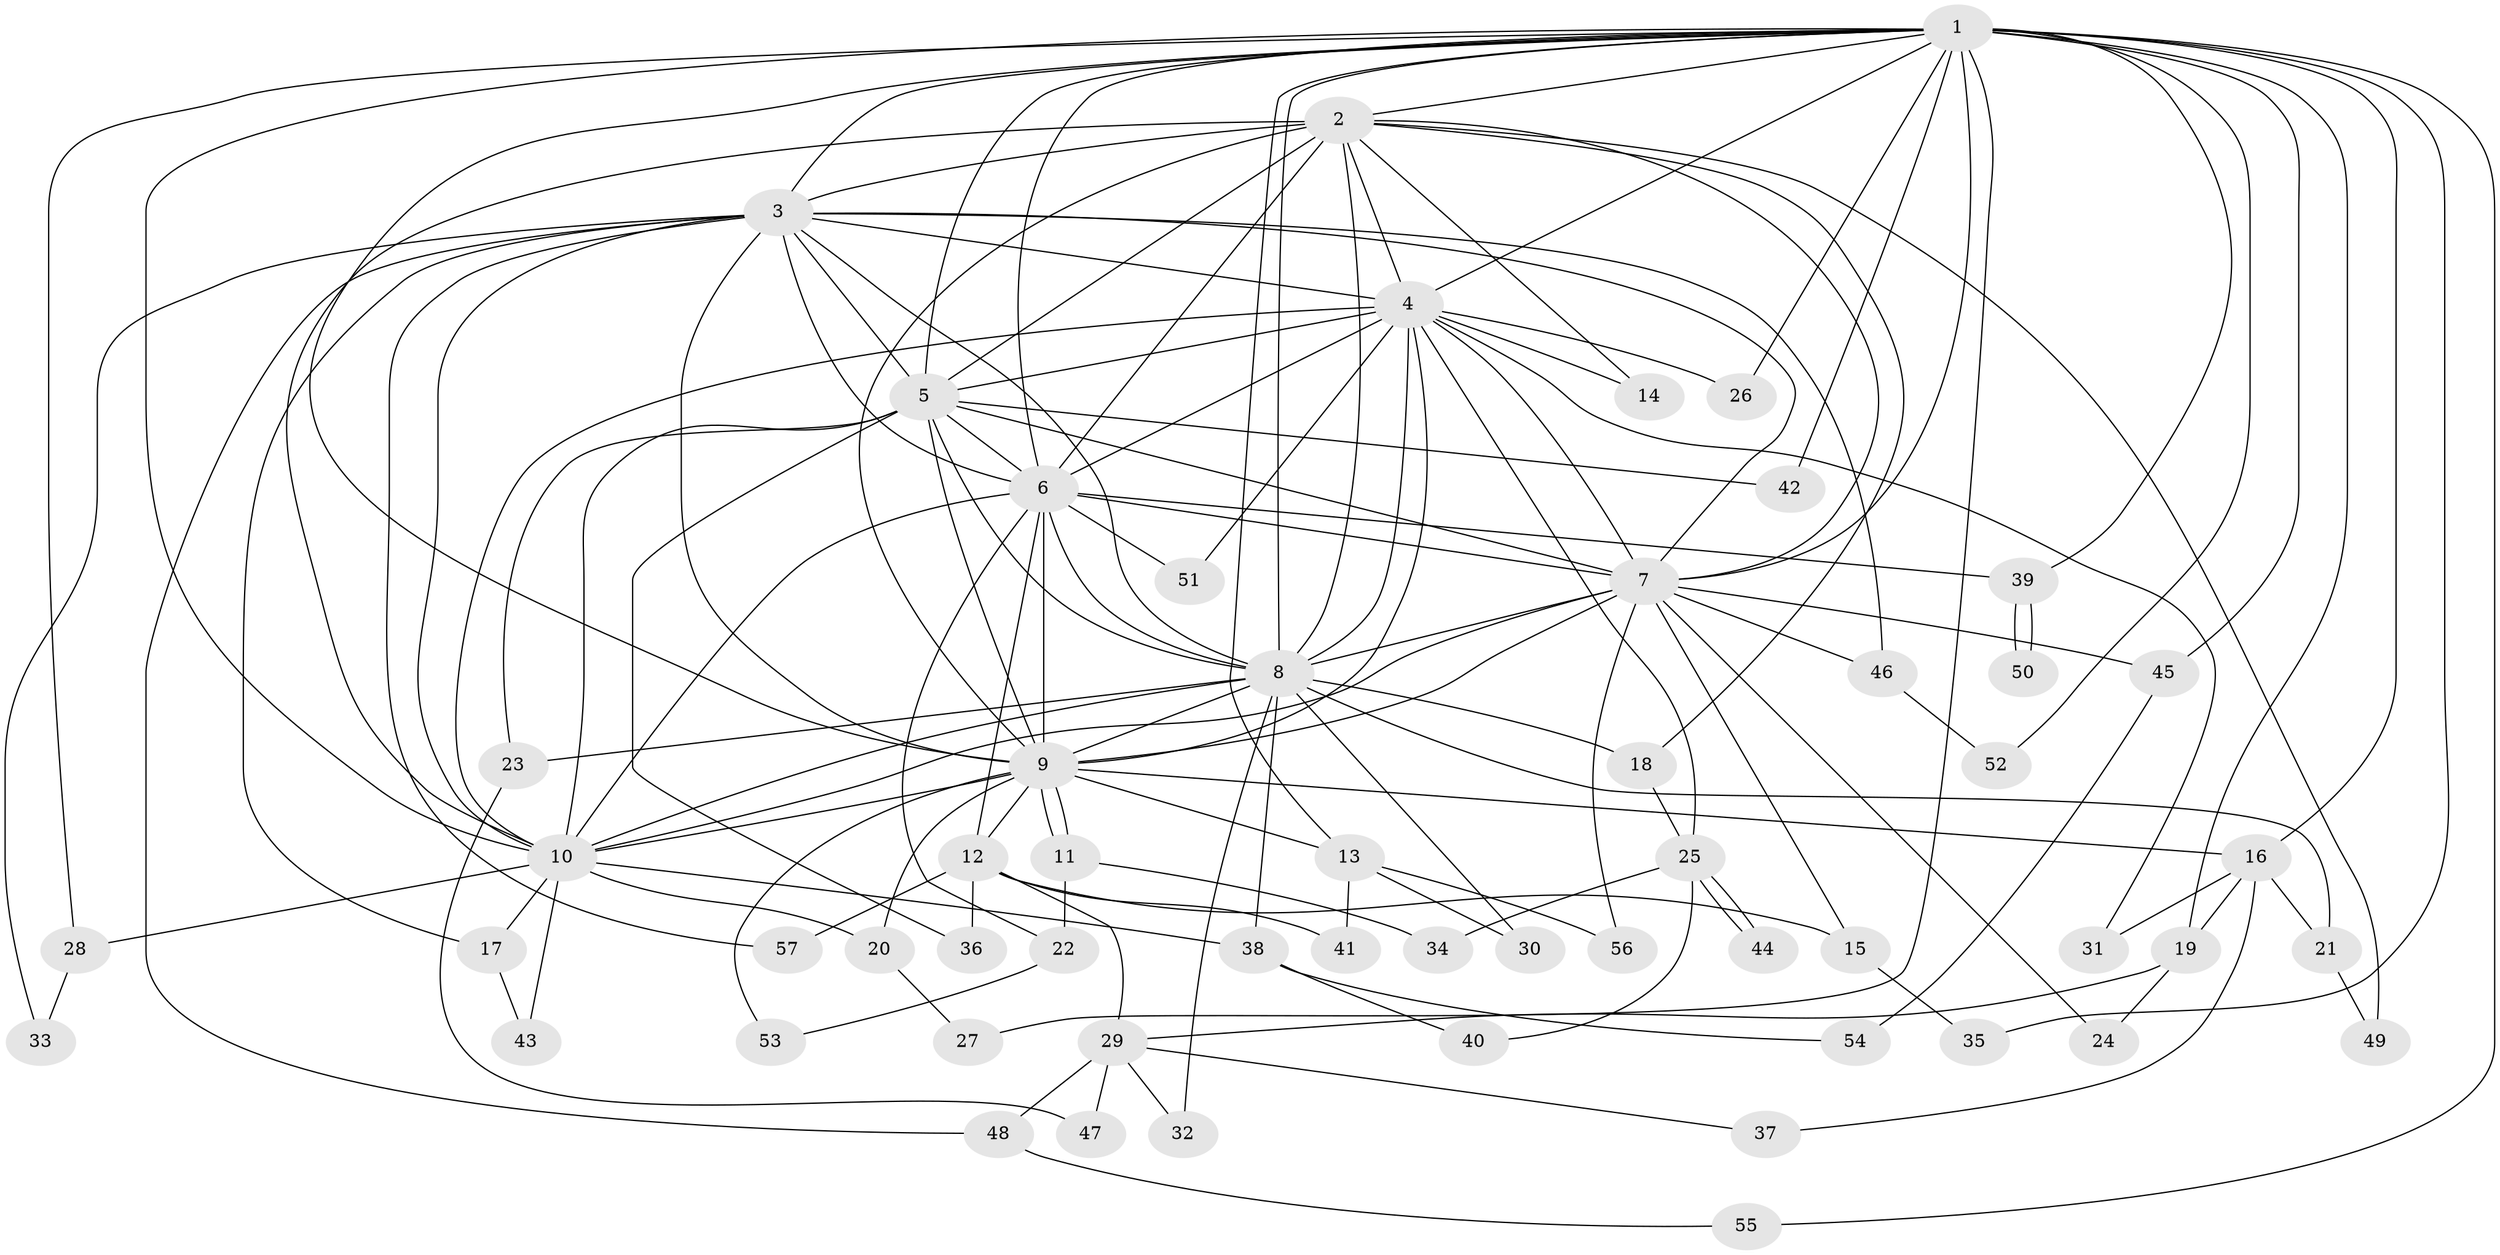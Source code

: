 // coarse degree distribution, {18: 0.02564102564102564, 9: 0.02564102564102564, 16: 0.02564102564102564, 14: 0.02564102564102564, 15: 0.02564102564102564, 11: 0.02564102564102564, 12: 0.02564102564102564, 7: 0.02564102564102564, 5: 0.02564102564102564, 2: 0.38461538461538464, 3: 0.23076923076923078, 6: 0.05128205128205128, 4: 0.10256410256410256}
// Generated by graph-tools (version 1.1) at 2025/23/03/03/25 07:23:38]
// undirected, 57 vertices, 139 edges
graph export_dot {
graph [start="1"]
  node [color=gray90,style=filled];
  1;
  2;
  3;
  4;
  5;
  6;
  7;
  8;
  9;
  10;
  11;
  12;
  13;
  14;
  15;
  16;
  17;
  18;
  19;
  20;
  21;
  22;
  23;
  24;
  25;
  26;
  27;
  28;
  29;
  30;
  31;
  32;
  33;
  34;
  35;
  36;
  37;
  38;
  39;
  40;
  41;
  42;
  43;
  44;
  45;
  46;
  47;
  48;
  49;
  50;
  51;
  52;
  53;
  54;
  55;
  56;
  57;
  1 -- 2;
  1 -- 3;
  1 -- 4;
  1 -- 5;
  1 -- 6;
  1 -- 7;
  1 -- 8;
  1 -- 9;
  1 -- 10;
  1 -- 13;
  1 -- 16;
  1 -- 19;
  1 -- 26;
  1 -- 27;
  1 -- 28;
  1 -- 35;
  1 -- 39;
  1 -- 42;
  1 -- 45;
  1 -- 52;
  1 -- 55;
  2 -- 3;
  2 -- 4;
  2 -- 5;
  2 -- 6;
  2 -- 7;
  2 -- 8;
  2 -- 9;
  2 -- 10;
  2 -- 14;
  2 -- 18;
  2 -- 49;
  3 -- 4;
  3 -- 5;
  3 -- 6;
  3 -- 7;
  3 -- 8;
  3 -- 9;
  3 -- 10;
  3 -- 17;
  3 -- 33;
  3 -- 46;
  3 -- 48;
  3 -- 57;
  4 -- 5;
  4 -- 6;
  4 -- 7;
  4 -- 8;
  4 -- 9;
  4 -- 10;
  4 -- 14;
  4 -- 25;
  4 -- 26;
  4 -- 31;
  4 -- 51;
  5 -- 6;
  5 -- 7;
  5 -- 8;
  5 -- 9;
  5 -- 10;
  5 -- 23;
  5 -- 36;
  5 -- 42;
  6 -- 7;
  6 -- 8;
  6 -- 9;
  6 -- 10;
  6 -- 12;
  6 -- 22;
  6 -- 39;
  6 -- 51;
  7 -- 8;
  7 -- 9;
  7 -- 10;
  7 -- 15;
  7 -- 24;
  7 -- 45;
  7 -- 46;
  7 -- 56;
  8 -- 9;
  8 -- 10;
  8 -- 18;
  8 -- 21;
  8 -- 23;
  8 -- 30;
  8 -- 32;
  8 -- 38;
  9 -- 10;
  9 -- 11;
  9 -- 11;
  9 -- 12;
  9 -- 13;
  9 -- 16;
  9 -- 20;
  9 -- 53;
  10 -- 17;
  10 -- 20;
  10 -- 28;
  10 -- 38;
  10 -- 43;
  11 -- 22;
  11 -- 34;
  12 -- 15;
  12 -- 29;
  12 -- 36;
  12 -- 41;
  12 -- 57;
  13 -- 30;
  13 -- 41;
  13 -- 56;
  15 -- 35;
  16 -- 19;
  16 -- 21;
  16 -- 31;
  16 -- 37;
  17 -- 43;
  18 -- 25;
  19 -- 24;
  19 -- 29;
  20 -- 27;
  21 -- 49;
  22 -- 53;
  23 -- 47;
  25 -- 34;
  25 -- 40;
  25 -- 44;
  25 -- 44;
  28 -- 33;
  29 -- 32;
  29 -- 37;
  29 -- 47;
  29 -- 48;
  38 -- 40;
  38 -- 54;
  39 -- 50;
  39 -- 50;
  45 -- 54;
  46 -- 52;
  48 -- 55;
}
